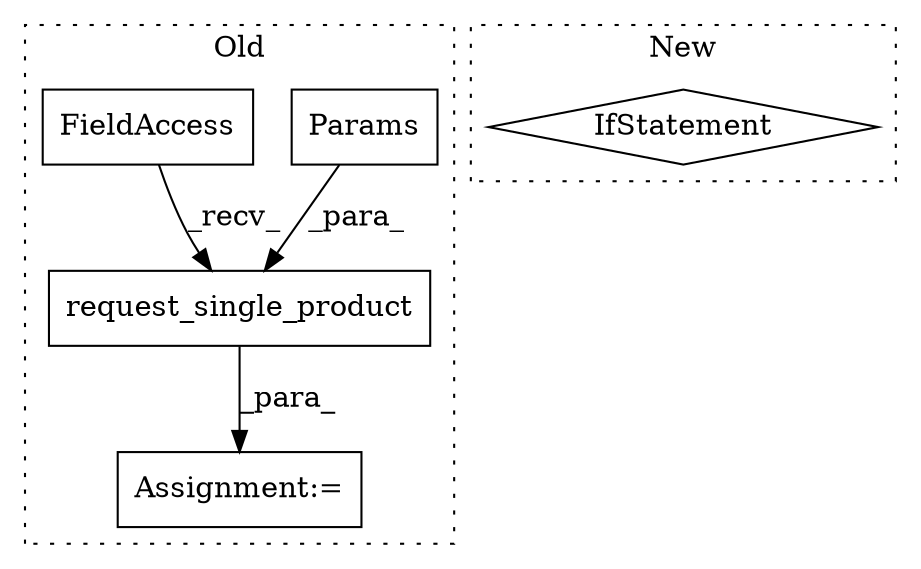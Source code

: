 digraph G {
subgraph cluster0 {
1 [label="Params" a="32" s="1240,1337" l="7,1" shape="box"];
3 [label="Assignment:=" a="7" s="1486" l="12" shape="box"];
4 [label="request_single_product" a="32" s="1196,1338" l="23,1" shape="box"];
5 [label="FieldAccess" a="22" s="1191" l="4" shape="box"];
label = "Old";
style="dotted";
}
subgraph cluster1 {
2 [label="IfStatement" a="25" s="2017" l="3" shape="diamond"];
label = "New";
style="dotted";
}
1 -> 4 [label="_para_"];
4 -> 3 [label="_para_"];
5 -> 4 [label="_recv_"];
}